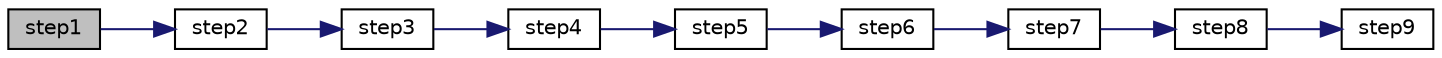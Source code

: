 digraph "step1"
{
  edge [fontname="Helvetica",fontsize="10",labelfontname="Helvetica",labelfontsize="10"];
  node [fontname="Helvetica",fontsize="10",shape=record];
  rankdir="LR";
  Node11 [label="step1",height=0.2,width=0.4,color="black", fillcolor="grey75", style="filled", fontcolor="black"];
  Node11 -> Node12 [color="midnightblue",fontsize="10",style="solid",fontname="Helvetica"];
  Node12 [label="step2",height=0.2,width=0.4,color="black", fillcolor="white", style="filled",URL="$d9/d4b/alphabet2_8_c.html#af8e85ed40687e598dd13d12f16f9f91f"];
  Node12 -> Node13 [color="midnightblue",fontsize="10",style="solid",fontname="Helvetica"];
  Node13 [label="step3",height=0.2,width=0.4,color="black", fillcolor="white", style="filled",URL="$d9/d4b/alphabet2_8_c.html#a398da9deea29d9ee8737f7ac2c69c1ff"];
  Node13 -> Node14 [color="midnightblue",fontsize="10",style="solid",fontname="Helvetica"];
  Node14 [label="step4",height=0.2,width=0.4,color="black", fillcolor="white", style="filled",URL="$d9/d4b/alphabet2_8_c.html#a0d2923306f849e222a939be42d0766f4"];
  Node14 -> Node15 [color="midnightblue",fontsize="10",style="solid",fontname="Helvetica"];
  Node15 [label="step5",height=0.2,width=0.4,color="black", fillcolor="white", style="filled",URL="$d9/d4b/alphabet2_8_c.html#a7cd71333196d90783e0de62c4fa49aa6"];
  Node15 -> Node16 [color="midnightblue",fontsize="10",style="solid",fontname="Helvetica"];
  Node16 [label="step6",height=0.2,width=0.4,color="black", fillcolor="white", style="filled",URL="$d9/d4b/alphabet2_8_c.html#a818d2a75aa35872731fc29c2bdc28a15"];
  Node16 -> Node17 [color="midnightblue",fontsize="10",style="solid",fontname="Helvetica"];
  Node17 [label="step7",height=0.2,width=0.4,color="black", fillcolor="white", style="filled",URL="$d9/d4b/alphabet2_8_c.html#ab8e6c007fd00864128c789dcbb7431d6"];
  Node17 -> Node18 [color="midnightblue",fontsize="10",style="solid",fontname="Helvetica"];
  Node18 [label="step8",height=0.2,width=0.4,color="black", fillcolor="white", style="filled",URL="$d9/d4b/alphabet2_8_c.html#ac956094a7e2e4c7381a221557cb3c820"];
  Node18 -> Node19 [color="midnightblue",fontsize="10",style="solid",fontname="Helvetica"];
  Node19 [label="step9",height=0.2,width=0.4,color="black", fillcolor="white", style="filled",URL="$d9/d4b/alphabet2_8_c.html#a23e5e69193b86fbfe05b8fad607861d8"];
}
